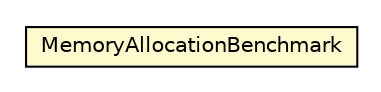 #!/usr/local/bin/dot
#
# Class diagram 
# Generated by UMLGraph version R5_6-24-gf6e263 (http://www.umlgraph.org/)
#

digraph G {
	edge [fontname="Helvetica",fontsize=10,labelfontname="Helvetica",labelfontsize=10];
	node [fontname="Helvetica",fontsize=10,shape=plaintext];
	nodesep=0.25;
	ranksep=0.5;
	// net.trajano.jetng.test.MemoryAllocationBenchmark
	c59 [label=<<table title="net.trajano.jetng.test.MemoryAllocationBenchmark" border="0" cellborder="1" cellspacing="0" cellpadding="2" port="p" bgcolor="lemonChiffon" href="./MemoryAllocationBenchmark.html">
		<tr><td><table border="0" cellspacing="0" cellpadding="1">
<tr><td align="center" balign="center"> MemoryAllocationBenchmark </td></tr>
		</table></td></tr>
		</table>>, URL="./MemoryAllocationBenchmark.html", fontname="Helvetica", fontcolor="black", fontsize=10.0];
}

